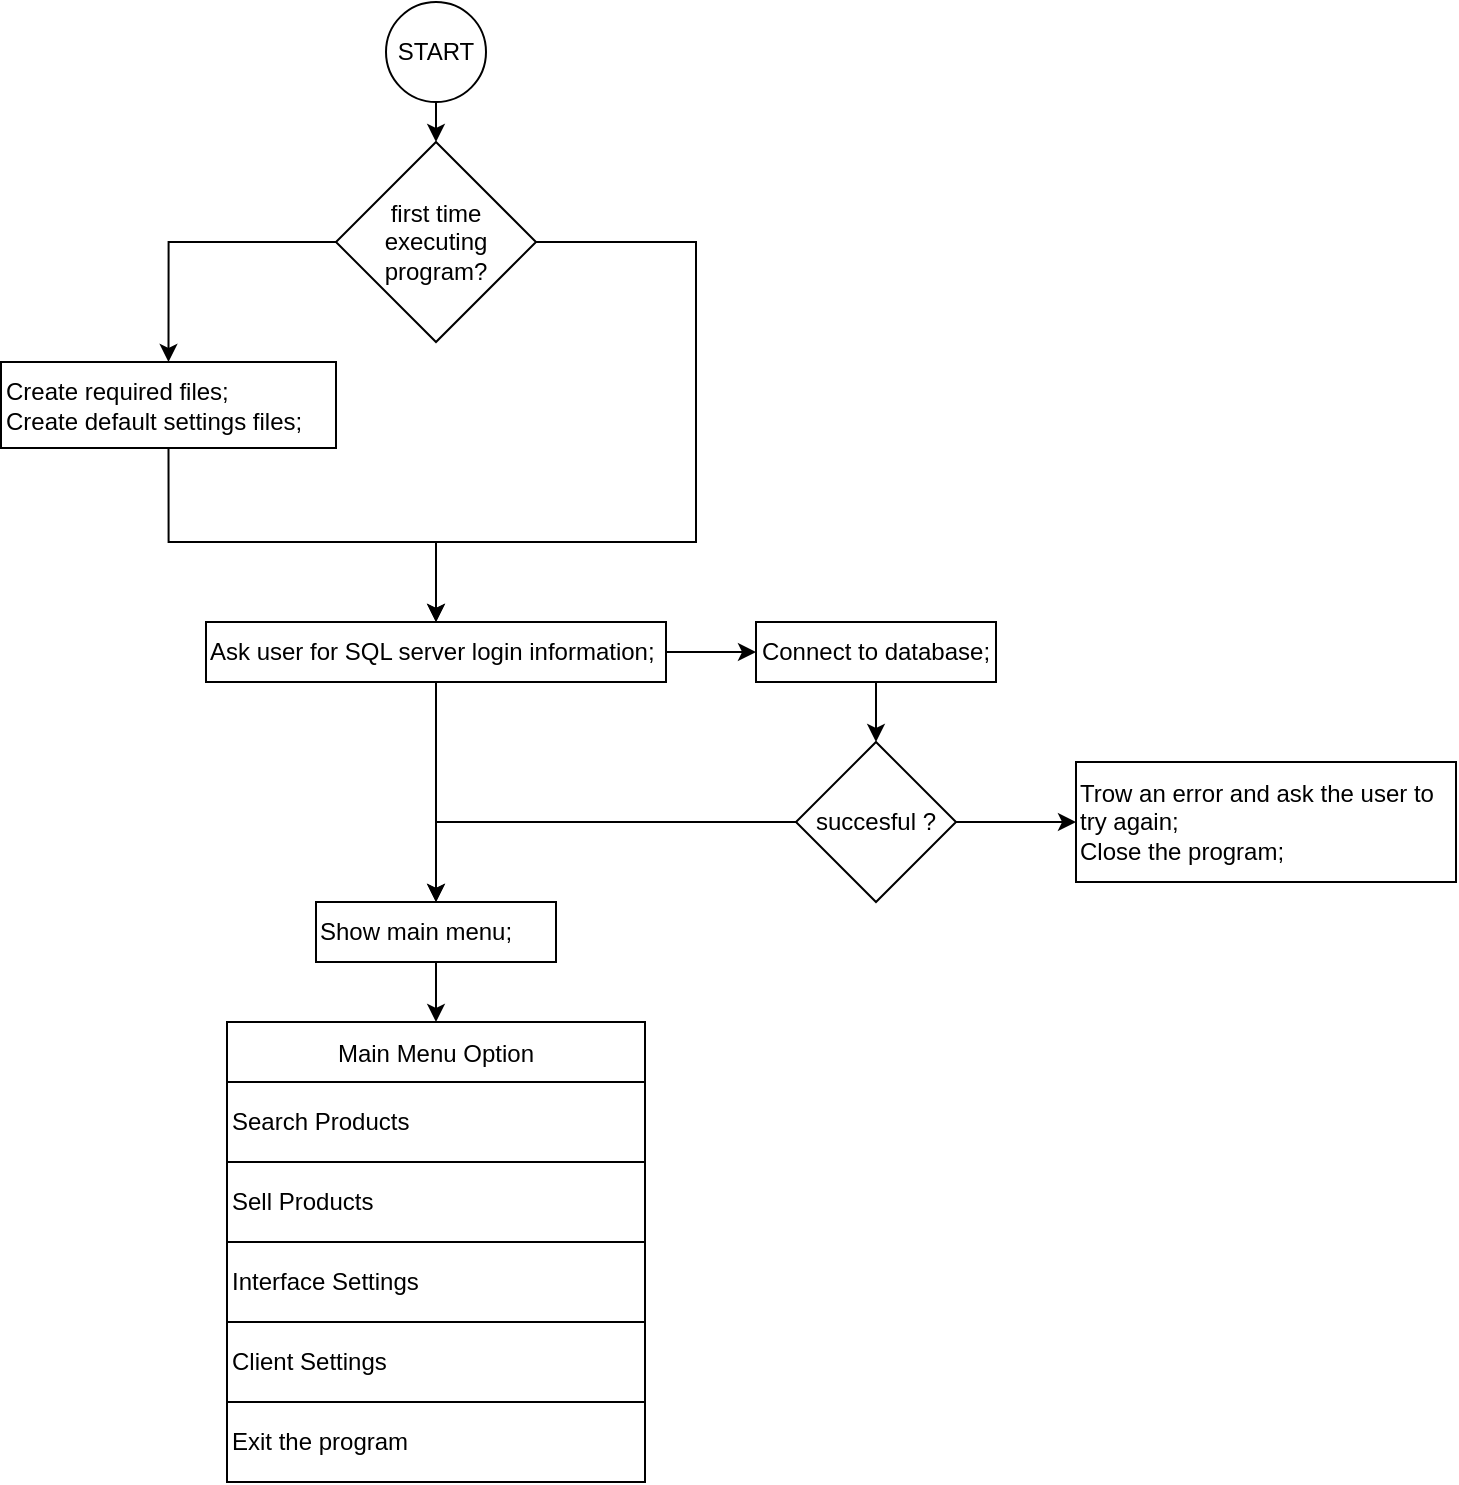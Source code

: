 <mxfile version="26.0.9">
  <diagram id="C5RBs43oDa-KdzZeNtuy" name="Main menu loop">
    <mxGraphModel dx="2340" dy="1009" grid="1" gridSize="10" guides="1" tooltips="1" connect="1" arrows="1" fold="1" page="1" pageScale="1" pageWidth="827" pageHeight="1169" math="0" shadow="0">
      <root>
        <mxCell id="WIyWlLk6GJQsqaUBKTNV-0" />
        <mxCell id="WIyWlLk6GJQsqaUBKTNV-1" parent="WIyWlLk6GJQsqaUBKTNV-0" />
        <mxCell id="sXUtN6VlkRiVxS_-bcPf-6" style="edgeStyle=orthogonalEdgeStyle;rounded=0;orthogonalLoop=1;jettySize=auto;html=1;exitX=0.5;exitY=1;exitDx=0;exitDy=0;entryX=0.5;entryY=0;entryDx=0;entryDy=0;" edge="1" parent="WIyWlLk6GJQsqaUBKTNV-1" source="sXUtN6VlkRiVxS_-bcPf-0" target="sXUtN6VlkRiVxS_-bcPf-4">
          <mxGeometry relative="1" as="geometry" />
        </mxCell>
        <mxCell id="sXUtN6VlkRiVxS_-bcPf-0" value="START" style="ellipse;whiteSpace=wrap;html=1;" vertex="1" parent="WIyWlLk6GJQsqaUBKTNV-1">
          <mxGeometry x="257" y="79" width="50" height="50" as="geometry" />
        </mxCell>
        <mxCell id="sXUtN6VlkRiVxS_-bcPf-22" style="edgeStyle=orthogonalEdgeStyle;rounded=0;orthogonalLoop=1;jettySize=auto;html=1;exitX=0.5;exitY=1;exitDx=0;exitDy=0;entryX=0.5;entryY=0;entryDx=0;entryDy=0;" edge="1" parent="WIyWlLk6GJQsqaUBKTNV-1" source="sXUtN6VlkRiVxS_-bcPf-1" target="sXUtN6VlkRiVxS_-bcPf-11">
          <mxGeometry relative="1" as="geometry">
            <Array as="points">
              <mxPoint x="148" y="349" />
              <mxPoint x="282" y="349" />
            </Array>
          </mxGeometry>
        </mxCell>
        <mxCell id="sXUtN6VlkRiVxS_-bcPf-1" value="&lt;div&gt;&lt;span style=&quot;background-color: transparent; color: light-dark(rgb(0, 0, 0), rgb(255, 255, 255));&quot;&gt;Create required files;&lt;/span&gt;&lt;br&gt;&lt;/div&gt;Create default settings files;&amp;nbsp;" style="whiteSpace=wrap;html=1;align=left;" vertex="1" parent="WIyWlLk6GJQsqaUBKTNV-1">
          <mxGeometry x="64.5" y="259" width="167.5" height="43" as="geometry" />
        </mxCell>
        <mxCell id="sXUtN6VlkRiVxS_-bcPf-21" style="edgeStyle=orthogonalEdgeStyle;rounded=0;orthogonalLoop=1;jettySize=auto;html=1;exitX=0;exitY=0.5;exitDx=0;exitDy=0;entryX=0.5;entryY=0;entryDx=0;entryDy=0;" edge="1" parent="WIyWlLk6GJQsqaUBKTNV-1" source="sXUtN6VlkRiVxS_-bcPf-4" target="sXUtN6VlkRiVxS_-bcPf-1">
          <mxGeometry relative="1" as="geometry" />
        </mxCell>
        <mxCell id="sXUtN6VlkRiVxS_-bcPf-23" style="edgeStyle=orthogonalEdgeStyle;rounded=0;orthogonalLoop=1;jettySize=auto;html=1;exitX=1;exitY=0.5;exitDx=0;exitDy=0;entryX=0.5;entryY=0;entryDx=0;entryDy=0;" edge="1" parent="WIyWlLk6GJQsqaUBKTNV-1" source="sXUtN6VlkRiVxS_-bcPf-4" target="sXUtN6VlkRiVxS_-bcPf-11">
          <mxGeometry relative="1" as="geometry">
            <Array as="points">
              <mxPoint x="412" y="199" />
              <mxPoint x="412" y="349" />
              <mxPoint x="282" y="349" />
            </Array>
          </mxGeometry>
        </mxCell>
        <mxCell id="sXUtN6VlkRiVxS_-bcPf-4" value="first time executing program?" style="rhombus;whiteSpace=wrap;html=1;" vertex="1" parent="WIyWlLk6GJQsqaUBKTNV-1">
          <mxGeometry x="232" y="149" width="100" height="100" as="geometry" />
        </mxCell>
        <mxCell id="sXUtN6VlkRiVxS_-bcPf-8" style="edgeStyle=orthogonalEdgeStyle;rounded=0;orthogonalLoop=1;jettySize=auto;html=1;exitX=0.5;exitY=1;exitDx=0;exitDy=0;" edge="1" parent="WIyWlLk6GJQsqaUBKTNV-1" source="sXUtN6VlkRiVxS_-bcPf-4" target="sXUtN6VlkRiVxS_-bcPf-4">
          <mxGeometry relative="1" as="geometry" />
        </mxCell>
        <mxCell id="sXUtN6VlkRiVxS_-bcPf-9" style="edgeStyle=orthogonalEdgeStyle;rounded=0;orthogonalLoop=1;jettySize=auto;html=1;exitX=0.5;exitY=1;exitDx=0;exitDy=0;" edge="1" parent="WIyWlLk6GJQsqaUBKTNV-1" source="sXUtN6VlkRiVxS_-bcPf-4" target="sXUtN6VlkRiVxS_-bcPf-4">
          <mxGeometry relative="1" as="geometry" />
        </mxCell>
        <mxCell id="sXUtN6VlkRiVxS_-bcPf-18" style="edgeStyle=orthogonalEdgeStyle;rounded=0;orthogonalLoop=1;jettySize=auto;html=1;exitX=1;exitY=0.5;exitDx=0;exitDy=0;entryX=0;entryY=0.5;entryDx=0;entryDy=0;" edge="1" parent="WIyWlLk6GJQsqaUBKTNV-1" source="sXUtN6VlkRiVxS_-bcPf-11" target="sXUtN6VlkRiVxS_-bcPf-17">
          <mxGeometry relative="1" as="geometry" />
        </mxCell>
        <mxCell id="sXUtN6VlkRiVxS_-bcPf-28" style="edgeStyle=orthogonalEdgeStyle;rounded=0;orthogonalLoop=1;jettySize=auto;html=1;exitX=0.5;exitY=1;exitDx=0;exitDy=0;entryX=0.5;entryY=0;entryDx=0;entryDy=0;" edge="1" parent="WIyWlLk6GJQsqaUBKTNV-1" source="sXUtN6VlkRiVxS_-bcPf-11" target="sXUtN6VlkRiVxS_-bcPf-27">
          <mxGeometry relative="1" as="geometry" />
        </mxCell>
        <mxCell id="sXUtN6VlkRiVxS_-bcPf-11" value="Ask user for SQL server login information;" style="whiteSpace=wrap;html=1;align=left;" vertex="1" parent="WIyWlLk6GJQsqaUBKTNV-1">
          <mxGeometry x="167" y="389" width="230" height="30" as="geometry" />
        </mxCell>
        <mxCell id="sXUtN6VlkRiVxS_-bcPf-24" style="edgeStyle=orthogonalEdgeStyle;rounded=0;orthogonalLoop=1;jettySize=auto;html=1;exitX=0.5;exitY=1;exitDx=0;exitDy=0;entryX=0.5;entryY=0;entryDx=0;entryDy=0;" edge="1" parent="WIyWlLk6GJQsqaUBKTNV-1" source="sXUtN6VlkRiVxS_-bcPf-17" target="sXUtN6VlkRiVxS_-bcPf-20">
          <mxGeometry relative="1" as="geometry" />
        </mxCell>
        <mxCell id="sXUtN6VlkRiVxS_-bcPf-17" value="Connect to database;" style="whiteSpace=wrap;html=1;" vertex="1" parent="WIyWlLk6GJQsqaUBKTNV-1">
          <mxGeometry x="442" y="389" width="120" height="30" as="geometry" />
        </mxCell>
        <mxCell id="sXUtN6VlkRiVxS_-bcPf-26" style="edgeStyle=orthogonalEdgeStyle;rounded=0;orthogonalLoop=1;jettySize=auto;html=1;exitX=1;exitY=0.5;exitDx=0;exitDy=0;entryX=0;entryY=0.5;entryDx=0;entryDy=0;" edge="1" parent="WIyWlLk6GJQsqaUBKTNV-1" source="sXUtN6VlkRiVxS_-bcPf-20" target="sXUtN6VlkRiVxS_-bcPf-25">
          <mxGeometry relative="1" as="geometry" />
        </mxCell>
        <mxCell id="sXUtN6VlkRiVxS_-bcPf-29" style="edgeStyle=orthogonalEdgeStyle;rounded=0;orthogonalLoop=1;jettySize=auto;html=1;exitX=0;exitY=0.5;exitDx=0;exitDy=0;" edge="1" parent="WIyWlLk6GJQsqaUBKTNV-1" source="sXUtN6VlkRiVxS_-bcPf-20">
          <mxGeometry relative="1" as="geometry">
            <mxPoint x="282" y="529" as="targetPoint" />
            <Array as="points">
              <mxPoint x="282" y="489" />
            </Array>
          </mxGeometry>
        </mxCell>
        <mxCell id="sXUtN6VlkRiVxS_-bcPf-20" value="succesful ?" style="rhombus;whiteSpace=wrap;html=1;" vertex="1" parent="WIyWlLk6GJQsqaUBKTNV-1">
          <mxGeometry x="462" y="449" width="80" height="80" as="geometry" />
        </mxCell>
        <mxCell id="sXUtN6VlkRiVxS_-bcPf-25" value="Trow an error and ask the user to try again;&lt;div&gt;Close the program;&lt;/div&gt;" style="whiteSpace=wrap;html=1;align=left;" vertex="1" parent="WIyWlLk6GJQsqaUBKTNV-1">
          <mxGeometry x="602" y="459" width="190" height="60" as="geometry" />
        </mxCell>
        <mxCell id="sXUtN6VlkRiVxS_-bcPf-45" style="edgeStyle=orthogonalEdgeStyle;rounded=0;orthogonalLoop=1;jettySize=auto;html=1;exitX=0.5;exitY=1;exitDx=0;exitDy=0;entryX=0.5;entryY=0;entryDx=0;entryDy=0;" edge="1" parent="WIyWlLk6GJQsqaUBKTNV-1" source="sXUtN6VlkRiVxS_-bcPf-27" target="sXUtN6VlkRiVxS_-bcPf-30">
          <mxGeometry relative="1" as="geometry" />
        </mxCell>
        <mxCell id="sXUtN6VlkRiVxS_-bcPf-27" value="Show main menu;" style="whiteSpace=wrap;html=1;align=left;" vertex="1" parent="WIyWlLk6GJQsqaUBKTNV-1">
          <mxGeometry x="222" y="529" width="120" height="30" as="geometry" />
        </mxCell>
        <mxCell id="sXUtN6VlkRiVxS_-bcPf-30" value="Main Menu Option" style="shape=table;startSize=30;container=1;collapsible=0;childLayout=tableLayout;" vertex="1" parent="WIyWlLk6GJQsqaUBKTNV-1">
          <mxGeometry x="177.5" y="589" width="209" height="230" as="geometry" />
        </mxCell>
        <mxCell id="sXUtN6VlkRiVxS_-bcPf-31" value="" style="shape=tableRow;horizontal=0;startSize=0;swimlaneHead=0;swimlaneBody=0;strokeColor=inherit;top=0;left=0;bottom=0;right=0;collapsible=0;dropTarget=0;fillColor=none;points=[[0,0.5],[1,0.5]];portConstraint=eastwest;" vertex="1" parent="sXUtN6VlkRiVxS_-bcPf-30">
          <mxGeometry y="30" width="209" height="40" as="geometry" />
        </mxCell>
        <mxCell id="sXUtN6VlkRiVxS_-bcPf-32" value="Search Products&lt;span style=&quot;white-space: pre;&quot;&gt;&#x9;&lt;/span&gt;" style="shape=partialRectangle;html=1;whiteSpace=wrap;connectable=0;strokeColor=inherit;overflow=hidden;fillColor=none;top=0;left=0;bottom=0;right=0;pointerEvents=1;align=left;" vertex="1" parent="sXUtN6VlkRiVxS_-bcPf-31">
          <mxGeometry width="209" height="40" as="geometry">
            <mxRectangle width="209" height="40" as="alternateBounds" />
          </mxGeometry>
        </mxCell>
        <mxCell id="sXUtN6VlkRiVxS_-bcPf-33" value="" style="shape=tableRow;horizontal=0;startSize=0;swimlaneHead=0;swimlaneBody=0;strokeColor=inherit;top=0;left=0;bottom=0;right=0;collapsible=0;dropTarget=0;fillColor=none;points=[[0,0.5],[1,0.5]];portConstraint=eastwest;" vertex="1" parent="sXUtN6VlkRiVxS_-bcPf-30">
          <mxGeometry y="70" width="209" height="40" as="geometry" />
        </mxCell>
        <mxCell id="sXUtN6VlkRiVxS_-bcPf-34" value="Sell Products" style="shape=partialRectangle;html=1;whiteSpace=wrap;connectable=0;strokeColor=inherit;overflow=hidden;fillColor=none;top=0;left=0;bottom=0;right=0;pointerEvents=1;align=left;" vertex="1" parent="sXUtN6VlkRiVxS_-bcPf-33">
          <mxGeometry width="209" height="40" as="geometry">
            <mxRectangle width="209" height="40" as="alternateBounds" />
          </mxGeometry>
        </mxCell>
        <mxCell id="sXUtN6VlkRiVxS_-bcPf-35" value="" style="shape=tableRow;horizontal=0;startSize=0;swimlaneHead=0;swimlaneBody=0;strokeColor=inherit;top=0;left=0;bottom=0;right=0;collapsible=0;dropTarget=0;fillColor=none;points=[[0,0.5],[1,0.5]];portConstraint=eastwest;" vertex="1" parent="sXUtN6VlkRiVxS_-bcPf-30">
          <mxGeometry y="110" width="209" height="40" as="geometry" />
        </mxCell>
        <mxCell id="sXUtN6VlkRiVxS_-bcPf-36" value="Interface Settings" style="shape=partialRectangle;html=1;whiteSpace=wrap;connectable=0;strokeColor=inherit;overflow=hidden;fillColor=none;top=0;left=0;bottom=0;right=0;pointerEvents=1;align=left;" vertex="1" parent="sXUtN6VlkRiVxS_-bcPf-35">
          <mxGeometry width="209" height="40" as="geometry">
            <mxRectangle width="209" height="40" as="alternateBounds" />
          </mxGeometry>
        </mxCell>
        <mxCell id="sXUtN6VlkRiVxS_-bcPf-37" value="" style="shape=tableRow;horizontal=0;startSize=0;swimlaneHead=0;swimlaneBody=0;strokeColor=inherit;top=0;left=0;bottom=0;right=0;collapsible=0;dropTarget=0;fillColor=none;points=[[0,0.5],[1,0.5]];portConstraint=eastwest;" vertex="1" parent="sXUtN6VlkRiVxS_-bcPf-30">
          <mxGeometry y="150" width="209" height="40" as="geometry" />
        </mxCell>
        <mxCell id="sXUtN6VlkRiVxS_-bcPf-38" value="Client Settings" style="shape=partialRectangle;html=1;whiteSpace=wrap;connectable=0;strokeColor=inherit;overflow=hidden;fillColor=none;top=0;left=0;bottom=0;right=0;pointerEvents=1;align=left;" vertex="1" parent="sXUtN6VlkRiVxS_-bcPf-37">
          <mxGeometry width="209" height="40" as="geometry">
            <mxRectangle width="209" height="40" as="alternateBounds" />
          </mxGeometry>
        </mxCell>
        <mxCell id="sXUtN6VlkRiVxS_-bcPf-39" value="" style="shape=tableRow;horizontal=0;startSize=0;swimlaneHead=0;swimlaneBody=0;strokeColor=inherit;top=0;left=0;bottom=0;right=0;collapsible=0;dropTarget=0;fillColor=none;points=[[0,0.5],[1,0.5]];portConstraint=eastwest;" vertex="1" parent="sXUtN6VlkRiVxS_-bcPf-30">
          <mxGeometry y="190" width="209" height="40" as="geometry" />
        </mxCell>
        <mxCell id="sXUtN6VlkRiVxS_-bcPf-40" value="Exit the program" style="shape=partialRectangle;html=1;whiteSpace=wrap;connectable=0;strokeColor=inherit;overflow=hidden;fillColor=none;top=0;left=0;bottom=0;right=0;pointerEvents=1;align=left;" vertex="1" parent="sXUtN6VlkRiVxS_-bcPf-39">
          <mxGeometry width="209" height="40" as="geometry">
            <mxRectangle width="209" height="40" as="alternateBounds" />
          </mxGeometry>
        </mxCell>
      </root>
    </mxGraphModel>
  </diagram>
</mxfile>
